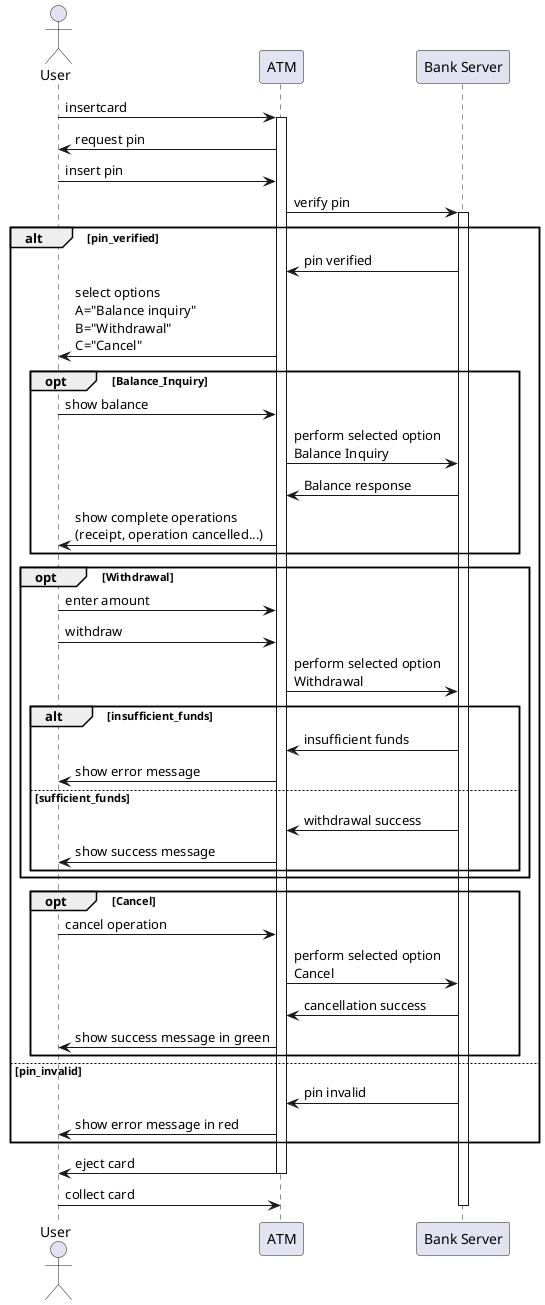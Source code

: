 @startuml SequenceATM


actor User as U
participant ATM as A
participant "Bank Server" as B

U -> A: insertcard
activate A
A -> U: request pin
U -> A: insert pin
A -> B: verify pin
activate B

alt pin_verified
    B -> A: pin verified
    A -> U: select options\nA="Balance inquiry"\nB="Withdrawal"\nC="Cancel"
    opt Balance_Inquiry
        U -> A: show balance
        A -> B: perform selected option\nBalance Inquiry
        B -> A: Balance response
        A -> U: show complete operations\n(receipt, operation cancelled...)
    end
    opt Withdrawal
        U -> A: enter amount
        U -> A: withdraw
        A -> B: perform selected option\nWithdrawal
        alt insufficient_funds
            B -> A: insufficient funds
            A -> U: show error message
        else sufficient_funds
            B -> A: withdrawal success
            A -> U: show success message
        end
    end
    opt Cancel
        U -> A: cancel operation
        A -> B: perform selected option\nCancel
        B -> A: cancellation success
        A -> U: show success message in green
    end
else pin_invalid
    B -> A: pin invalid
    A -> U: show error message in red
end

A -> U: eject card
deactivate A
U -> A: collect card

deactivate B
@enduml
